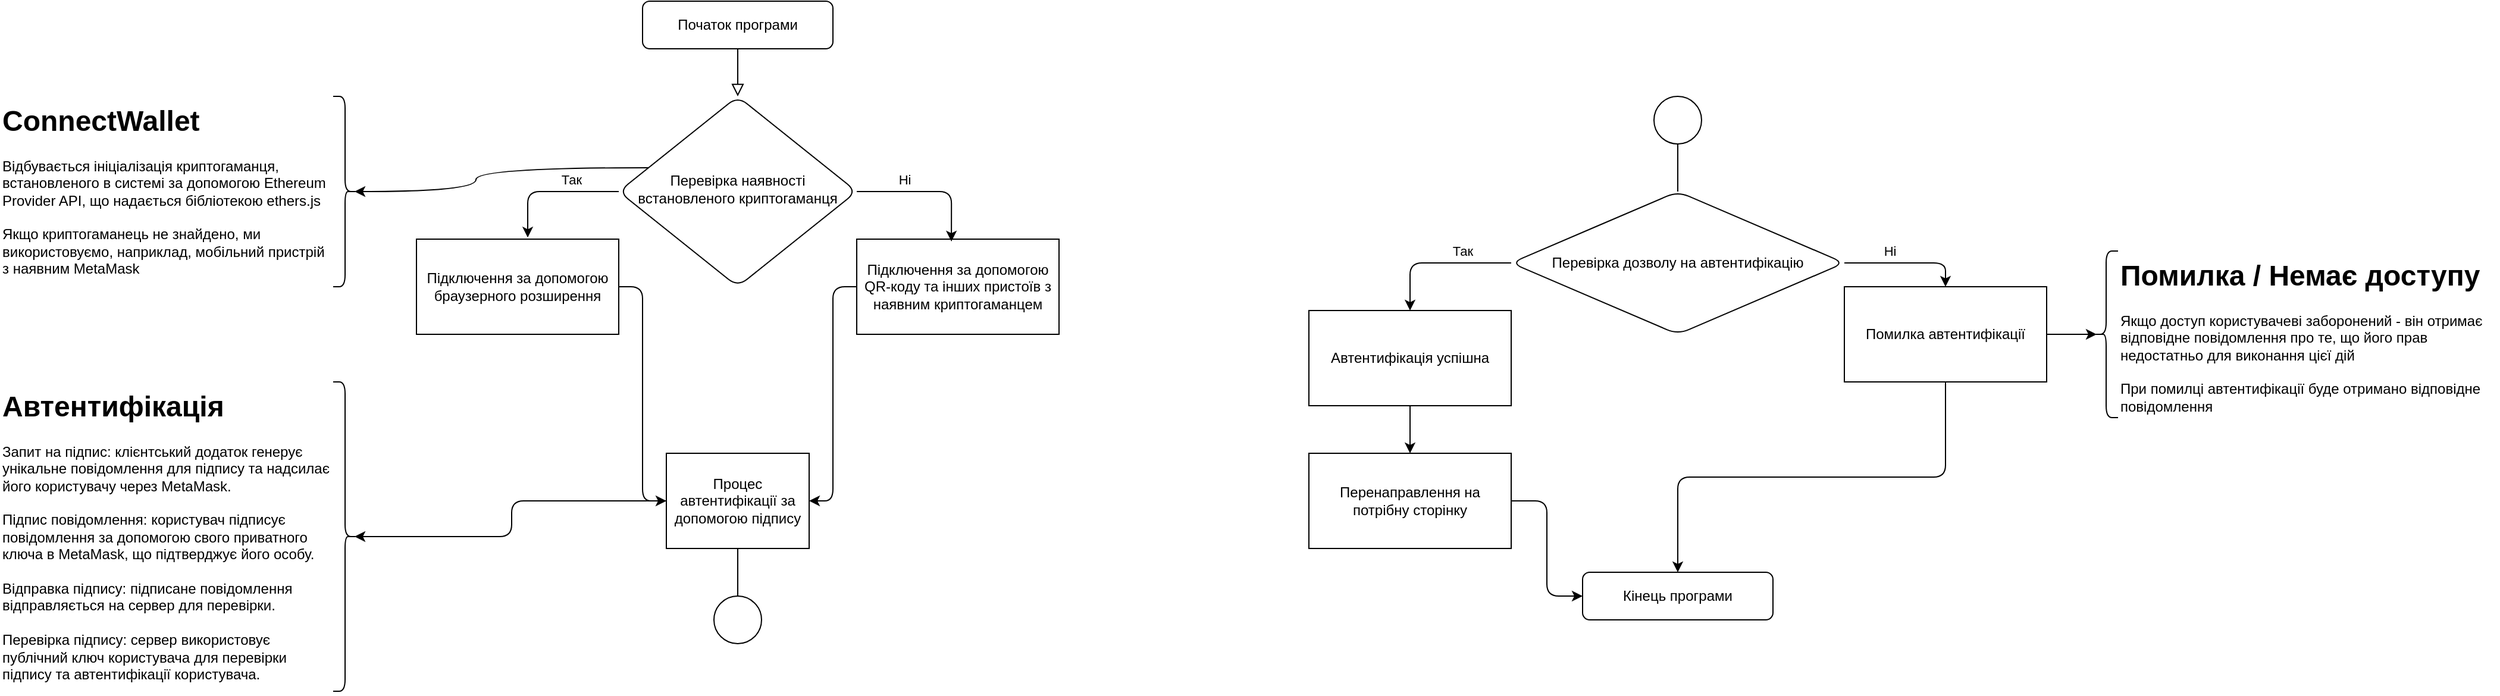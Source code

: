 <mxfile version="24.4.0" type="github">
  <diagram id="C5RBs43oDa-KdzZeNtuy" name="Page-1">
    <mxGraphModel dx="3256" dy="854" grid="1" gridSize="10" guides="1" tooltips="1" connect="1" arrows="1" fold="1" page="1" pageScale="1" pageWidth="1169" pageHeight="827" background="#ffffff" math="0" shadow="0">
      <root>
        <mxCell id="WIyWlLk6GJQsqaUBKTNV-0" />
        <mxCell id="WIyWlLk6GJQsqaUBKTNV-1" parent="WIyWlLk6GJQsqaUBKTNV-0" />
        <mxCell id="WIyWlLk6GJQsqaUBKTNV-2" value="" style="rounded=1;html=1;jettySize=auto;orthogonalLoop=1;fontSize=11;endArrow=block;endFill=0;endSize=8;strokeWidth=1;shadow=0;labelBackgroundColor=none;edgeStyle=orthogonalEdgeStyle;" parent="WIyWlLk6GJQsqaUBKTNV-1" source="WIyWlLk6GJQsqaUBKTNV-3" target="WIyWlLk6GJQsqaUBKTNV-6" edge="1">
          <mxGeometry relative="1" as="geometry" />
        </mxCell>
        <mxCell id="WIyWlLk6GJQsqaUBKTNV-3" value="Початок програми" style="rounded=1;whiteSpace=wrap;html=1;fontSize=12;glass=0;strokeWidth=1;shadow=0;" parent="WIyWlLk6GJQsqaUBKTNV-1" vertex="1">
          <mxGeometry x="-480" y="120" width="160" height="40" as="geometry" />
        </mxCell>
        <mxCell id="u45l-e3sz1boXGOpI4xn-57" style="rounded=0;orthogonalLoop=1;jettySize=auto;html=1;entryX=0.1;entryY=0.5;entryDx=0;entryDy=0;entryPerimeter=0;edgeStyle=orthogonalEdgeStyle;curved=1;strokeColor=default;" edge="1" parent="WIyWlLk6GJQsqaUBKTNV-1" source="WIyWlLk6GJQsqaUBKTNV-6" target="u45l-e3sz1boXGOpI4xn-54">
          <mxGeometry relative="1" as="geometry">
            <mxPoint x="-710" y="280" as="targetPoint" />
            <Array as="points">
              <mxPoint x="-620" y="260" />
              <mxPoint x="-620" y="280" />
            </Array>
          </mxGeometry>
        </mxCell>
        <mxCell id="WIyWlLk6GJQsqaUBKTNV-6" value="Перевірка наявності встановленого криптогаманця" style="rhombus;whiteSpace=wrap;html=1;shadow=0;fontFamily=Helvetica;fontSize=12;align=center;strokeWidth=1;spacing=6;spacingTop=-4;rounded=1;" parent="WIyWlLk6GJQsqaUBKTNV-1" vertex="1">
          <mxGeometry x="-500" y="200" width="200" height="160" as="geometry" />
        </mxCell>
        <mxCell id="u45l-e3sz1boXGOpI4xn-14" style="edgeStyle=orthogonalEdgeStyle;rounded=1;orthogonalLoop=1;jettySize=auto;html=1;exitX=0.5;exitY=1;exitDx=0;exitDy=0;" edge="1" parent="WIyWlLk6GJQsqaUBKTNV-1">
          <mxGeometry relative="1" as="geometry">
            <mxPoint x="-540" y="400" as="sourcePoint" />
            <mxPoint x="-540" y="400" as="targetPoint" />
          </mxGeometry>
        </mxCell>
        <mxCell id="u45l-e3sz1boXGOpI4xn-27" style="edgeStyle=orthogonalEdgeStyle;rounded=1;orthogonalLoop=1;jettySize=auto;html=1;entryX=1;entryY=0.5;entryDx=0;entryDy=0;" edge="1" parent="WIyWlLk6GJQsqaUBKTNV-1" source="u45l-e3sz1boXGOpI4xn-20" target="u45l-e3sz1boXGOpI4xn-26">
          <mxGeometry relative="1" as="geometry" />
        </mxCell>
        <mxCell id="u45l-e3sz1boXGOpI4xn-20" value="Підключення за допомогою QR-коду та інших пристоїв з наявним криптогаманцем" style="rounded=0;whiteSpace=wrap;html=1;" vertex="1" parent="WIyWlLk6GJQsqaUBKTNV-1">
          <mxGeometry x="-300" y="320" width="170" height="80" as="geometry" />
        </mxCell>
        <mxCell id="u45l-e3sz1boXGOpI4xn-28" style="edgeStyle=orthogonalEdgeStyle;rounded=1;orthogonalLoop=1;jettySize=auto;html=1;entryX=0;entryY=0.5;entryDx=0;entryDy=0;" edge="1" parent="WIyWlLk6GJQsqaUBKTNV-1" source="u45l-e3sz1boXGOpI4xn-21" target="u45l-e3sz1boXGOpI4xn-26">
          <mxGeometry relative="1" as="geometry" />
        </mxCell>
        <mxCell id="u45l-e3sz1boXGOpI4xn-21" value="Підключення за допомогою браузерного розширення" style="rounded=0;whiteSpace=wrap;html=1;" vertex="1" parent="WIyWlLk6GJQsqaUBKTNV-1">
          <mxGeometry x="-670" y="320" width="170" height="80" as="geometry" />
        </mxCell>
        <mxCell id="u45l-e3sz1boXGOpI4xn-23" style="edgeStyle=orthogonalEdgeStyle;rounded=1;orthogonalLoop=1;jettySize=auto;html=1;entryX=0.468;entryY=0.025;entryDx=0;entryDy=0;entryPerimeter=0;" edge="1" parent="WIyWlLk6GJQsqaUBKTNV-1" source="WIyWlLk6GJQsqaUBKTNV-6" target="u45l-e3sz1boXGOpI4xn-20">
          <mxGeometry relative="1" as="geometry">
            <Array as="points">
              <mxPoint x="-220" y="280" />
            </Array>
          </mxGeometry>
        </mxCell>
        <mxCell id="u45l-e3sz1boXGOpI4xn-32" value="Ні" style="edgeLabel;html=1;align=center;verticalAlign=middle;resizable=0;points=[];rounded=1;" vertex="1" connectable="0" parent="u45l-e3sz1boXGOpI4xn-23">
          <mxGeometry x="-0.539" y="-3" relative="1" as="geometry">
            <mxPoint x="12" y="-13" as="offset" />
          </mxGeometry>
        </mxCell>
        <mxCell id="u45l-e3sz1boXGOpI4xn-24" style="edgeStyle=orthogonalEdgeStyle;rounded=1;orthogonalLoop=1;jettySize=auto;html=1;entryX=0.55;entryY=-0.017;entryDx=0;entryDy=0;entryPerimeter=0;" edge="1" parent="WIyWlLk6GJQsqaUBKTNV-1" source="WIyWlLk6GJQsqaUBKTNV-6" target="u45l-e3sz1boXGOpI4xn-21">
          <mxGeometry relative="1" as="geometry">
            <Array as="points">
              <mxPoint x="-576" y="280" />
            </Array>
          </mxGeometry>
        </mxCell>
        <mxCell id="u45l-e3sz1boXGOpI4xn-31" value="Так" style="edgeLabel;html=1;align=center;verticalAlign=middle;resizable=0;points=[];rounded=1;" vertex="1" connectable="0" parent="u45l-e3sz1boXGOpI4xn-24">
          <mxGeometry x="-0.444" y="1" relative="1" as="geometry">
            <mxPoint x="-8" y="-11" as="offset" />
          </mxGeometry>
        </mxCell>
        <mxCell id="u45l-e3sz1boXGOpI4xn-26" value="Процес автентифікації за допомогою підпису" style="rounded=0;whiteSpace=wrap;html=1;" vertex="1" parent="WIyWlLk6GJQsqaUBKTNV-1">
          <mxGeometry x="-460" y="500" width="120" height="80" as="geometry" />
        </mxCell>
        <mxCell id="u45l-e3sz1boXGOpI4xn-41" style="edgeStyle=orthogonalEdgeStyle;rounded=1;orthogonalLoop=1;jettySize=auto;html=1;entryX=0.5;entryY=0;entryDx=0;entryDy=0;" edge="1" parent="WIyWlLk6GJQsqaUBKTNV-1" source="u45l-e3sz1boXGOpI4xn-33" target="u45l-e3sz1boXGOpI4xn-38">
          <mxGeometry relative="1" as="geometry">
            <Array as="points">
              <mxPoint x="165" y="340" />
            </Array>
          </mxGeometry>
        </mxCell>
        <mxCell id="u45l-e3sz1boXGOpI4xn-43" value="Так" style="edgeLabel;html=1;align=center;verticalAlign=middle;resizable=0;points=[];rounded=1;" vertex="1" connectable="0" parent="u45l-e3sz1boXGOpI4xn-41">
          <mxGeometry x="-0.341" y="-3" relative="1" as="geometry">
            <mxPoint y="-7" as="offset" />
          </mxGeometry>
        </mxCell>
        <mxCell id="u45l-e3sz1boXGOpI4xn-49" style="edgeStyle=orthogonalEdgeStyle;rounded=1;orthogonalLoop=1;jettySize=auto;html=1;entryX=0.5;entryY=0;entryDx=0;entryDy=0;" edge="1" parent="WIyWlLk6GJQsqaUBKTNV-1" source="u45l-e3sz1boXGOpI4xn-33" target="u45l-e3sz1boXGOpI4xn-39">
          <mxGeometry relative="1" as="geometry">
            <Array as="points">
              <mxPoint x="615" y="340" />
            </Array>
          </mxGeometry>
        </mxCell>
        <mxCell id="u45l-e3sz1boXGOpI4xn-50" value="Ні" style="edgeLabel;html=1;align=center;verticalAlign=middle;resizable=0;points=[];rounded=1;" vertex="1" connectable="0" parent="u45l-e3sz1boXGOpI4xn-49">
          <mxGeometry x="-0.405" y="-2" relative="1" as="geometry">
            <mxPoint x="7" y="-12" as="offset" />
          </mxGeometry>
        </mxCell>
        <mxCell id="u45l-e3sz1boXGOpI4xn-33" value="&lt;div style=&quot;font-size: 12px;&quot;&gt;&lt;span style=&quot;background-color: initial;&quot;&gt;&lt;font style=&quot;font-size: 12px;&quot;&gt;Перевірка&amp;nbsp;&lt;/font&gt;&lt;/span&gt;&lt;span style=&quot;background-color: initial;&quot;&gt;дозволу на автентифікацію&lt;/span&gt;&lt;/div&gt;" style="rhombus;whiteSpace=wrap;html=1;rounded=1;align=center;verticalAlign=middle;horizontal=1;fontSize=10;" vertex="1" parent="WIyWlLk6GJQsqaUBKTNV-1">
          <mxGeometry x="250" y="280" width="280" height="120" as="geometry" />
        </mxCell>
        <mxCell id="u45l-e3sz1boXGOpI4xn-34" value="" style="ellipse;whiteSpace=wrap;html=1;aspect=fixed;rounded=1;" vertex="1" parent="WIyWlLk6GJQsqaUBKTNV-1">
          <mxGeometry x="-420" y="620" width="40" height="40" as="geometry" />
        </mxCell>
        <mxCell id="u45l-e3sz1boXGOpI4xn-35" value="" style="endArrow=none;html=1;rounded=1;exitX=0.5;exitY=0;exitDx=0;exitDy=0;entryX=0.5;entryY=1;entryDx=0;entryDy=0;" edge="1" parent="WIyWlLk6GJQsqaUBKTNV-1" source="u45l-e3sz1boXGOpI4xn-34" target="u45l-e3sz1boXGOpI4xn-26">
          <mxGeometry width="50" height="50" relative="1" as="geometry">
            <mxPoint x="-390" y="400" as="sourcePoint" />
            <mxPoint x="-340" y="350" as="targetPoint" />
          </mxGeometry>
        </mxCell>
        <mxCell id="u45l-e3sz1boXGOpI4xn-36" value="" style="ellipse;whiteSpace=wrap;html=1;aspect=fixed;rounded=1;" vertex="1" parent="WIyWlLk6GJQsqaUBKTNV-1">
          <mxGeometry x="370" y="200" width="40" height="40" as="geometry" />
        </mxCell>
        <mxCell id="u45l-e3sz1boXGOpI4xn-37" value="" style="endArrow=none;html=1;rounded=1;entryX=0.5;entryY=1;entryDx=0;entryDy=0;exitX=0.5;exitY=0;exitDx=0;exitDy=0;" edge="1" parent="WIyWlLk6GJQsqaUBKTNV-1" source="u45l-e3sz1boXGOpI4xn-33" target="u45l-e3sz1boXGOpI4xn-36">
          <mxGeometry width="50" height="50" relative="1" as="geometry">
            <mxPoint x="50" y="400" as="sourcePoint" />
            <mxPoint x="100" y="350" as="targetPoint" />
          </mxGeometry>
        </mxCell>
        <mxCell id="u45l-e3sz1boXGOpI4xn-46" style="edgeStyle=orthogonalEdgeStyle;rounded=1;orthogonalLoop=1;jettySize=auto;html=1;exitX=0.5;exitY=1;exitDx=0;exitDy=0;entryX=0.5;entryY=0;entryDx=0;entryDy=0;" edge="1" parent="WIyWlLk6GJQsqaUBKTNV-1" source="u45l-e3sz1boXGOpI4xn-38" target="u45l-e3sz1boXGOpI4xn-45">
          <mxGeometry relative="1" as="geometry" />
        </mxCell>
        <mxCell id="u45l-e3sz1boXGOpI4xn-38" value="Автентифікація успішна" style="rounded=0;whiteSpace=wrap;html=1;" vertex="1" parent="WIyWlLk6GJQsqaUBKTNV-1">
          <mxGeometry x="80" y="380" width="170" height="80" as="geometry" />
        </mxCell>
        <mxCell id="u45l-e3sz1boXGOpI4xn-48" style="edgeStyle=orthogonalEdgeStyle;rounded=1;orthogonalLoop=1;jettySize=auto;html=1;exitX=0.5;exitY=1;exitDx=0;exitDy=0;entryX=0.5;entryY=0;entryDx=0;entryDy=0;" edge="1" parent="WIyWlLk6GJQsqaUBKTNV-1" source="u45l-e3sz1boXGOpI4xn-39" target="u45l-e3sz1boXGOpI4xn-47">
          <mxGeometry relative="1" as="geometry" />
        </mxCell>
        <mxCell id="u45l-e3sz1boXGOpI4xn-39" value="Помилка автентифікації" style="rounded=0;whiteSpace=wrap;html=1;" vertex="1" parent="WIyWlLk6GJQsqaUBKTNV-1">
          <mxGeometry x="530" y="360" width="170" height="80" as="geometry" />
        </mxCell>
        <mxCell id="u45l-e3sz1boXGOpI4xn-52" style="edgeStyle=orthogonalEdgeStyle;rounded=1;orthogonalLoop=1;jettySize=auto;html=1;entryX=0;entryY=0.5;entryDx=0;entryDy=0;" edge="1" parent="WIyWlLk6GJQsqaUBKTNV-1" source="u45l-e3sz1boXGOpI4xn-45" target="u45l-e3sz1boXGOpI4xn-47">
          <mxGeometry relative="1" as="geometry" />
        </mxCell>
        <mxCell id="u45l-e3sz1boXGOpI4xn-45" value="Перенаправлення на потрібну сторінку" style="rounded=0;whiteSpace=wrap;html=1;" vertex="1" parent="WIyWlLk6GJQsqaUBKTNV-1">
          <mxGeometry x="80" y="500" width="170" height="80" as="geometry" />
        </mxCell>
        <mxCell id="u45l-e3sz1boXGOpI4xn-47" value="Кінець програми" style="rounded=1;whiteSpace=wrap;html=1;" vertex="1" parent="WIyWlLk6GJQsqaUBKTNV-1">
          <mxGeometry x="310" y="600" width="160" height="40" as="geometry" />
        </mxCell>
        <mxCell id="u45l-e3sz1boXGOpI4xn-54" value="" style="shape=curlyBracket;whiteSpace=wrap;html=1;rounded=1;flipH=1;labelPosition=right;verticalLabelPosition=middle;align=left;verticalAlign=middle;" vertex="1" parent="WIyWlLk6GJQsqaUBKTNV-1">
          <mxGeometry x="-740" y="200" width="20" height="160" as="geometry" />
        </mxCell>
        <mxCell id="u45l-e3sz1boXGOpI4xn-61" value="&lt;h1 style=&quot;margin-top: 0px;&quot;&gt;ConnectWallet&lt;/h1&gt;&lt;div&gt;Відбувається ініціалізація криптогаманця, встановленого в системі за допомогою Ethereum Provider API, що надається бібліотекою ethers.js&lt;/div&gt;&lt;div&gt;&lt;br&gt;&lt;/div&gt;&lt;div&gt;Якщо криптогаманець не знайдено, ми використовуємо, наприклад, мобільний пристрій з наявним MetaMask&lt;/div&gt;" style="text;html=1;whiteSpace=wrap;overflow=hidden;rounded=0;" vertex="1" parent="WIyWlLk6GJQsqaUBKTNV-1">
          <mxGeometry x="-1020" y="200" width="280" height="160" as="geometry" />
        </mxCell>
        <mxCell id="u45l-e3sz1boXGOpI4xn-62" value="" style="shape=curlyBracket;whiteSpace=wrap;html=1;rounded=1;flipH=1;labelPosition=right;verticalLabelPosition=middle;align=left;verticalAlign=middle;" vertex="1" parent="WIyWlLk6GJQsqaUBKTNV-1">
          <mxGeometry x="-740" y="440" width="20" height="260" as="geometry" />
        </mxCell>
        <mxCell id="u45l-e3sz1boXGOpI4xn-64" style="edgeStyle=orthogonalEdgeStyle;rounded=1;orthogonalLoop=1;jettySize=auto;html=1;entryX=0.1;entryY=0.5;entryDx=0;entryDy=0;entryPerimeter=0;" edge="1" parent="WIyWlLk6GJQsqaUBKTNV-1" source="u45l-e3sz1boXGOpI4xn-26" target="u45l-e3sz1boXGOpI4xn-62">
          <mxGeometry relative="1" as="geometry" />
        </mxCell>
        <mxCell id="u45l-e3sz1boXGOpI4xn-66" value="&lt;h1 style=&quot;margin-top: 0px;&quot;&gt;Автентифікація&lt;/h1&gt;&lt;div&gt;&lt;div&gt;Запит на підпис: клієнтський додаток генерує унікальне повідомлення для підпису та надсилає його користувачу через MetaMask.&lt;/div&gt;&lt;div&gt;&lt;br&gt;&lt;/div&gt;&lt;div&gt;Підпис повідомлення: користувач підписує повідомлення за допомогою свого приватного ключа в MetaMask, що підтверджує його особу.&lt;/div&gt;&lt;div&gt;&lt;br&gt;&lt;/div&gt;&lt;div&gt;Відправка підпису: підписане повідомлення відправляється на сервер для перевірки.&lt;/div&gt;&lt;div&gt;&lt;br&gt;&lt;/div&gt;&lt;div&gt;Перевірка підпису: сервер використовує публічний ключ користувача для перевірки підпису та автентифікації користувача.&lt;/div&gt;&lt;/div&gt;" style="text;html=1;whiteSpace=wrap;overflow=hidden;rounded=0;" vertex="1" parent="WIyWlLk6GJQsqaUBKTNV-1">
          <mxGeometry x="-1020" y="440" width="280" height="260" as="geometry" />
        </mxCell>
        <mxCell id="u45l-e3sz1boXGOpI4xn-67" value="" style="shape=curlyBracket;whiteSpace=wrap;html=1;rounded=1;labelPosition=left;verticalLabelPosition=middle;align=right;verticalAlign=middle;" vertex="1" parent="WIyWlLk6GJQsqaUBKTNV-1">
          <mxGeometry x="740" y="330" width="20" height="140" as="geometry" />
        </mxCell>
        <mxCell id="u45l-e3sz1boXGOpI4xn-68" style="edgeStyle=orthogonalEdgeStyle;rounded=1;orthogonalLoop=1;jettySize=auto;html=1;exitX=1;exitY=0.5;exitDx=0;exitDy=0;entryX=0.1;entryY=0.5;entryDx=0;entryDy=0;entryPerimeter=0;" edge="1" parent="WIyWlLk6GJQsqaUBKTNV-1" source="u45l-e3sz1boXGOpI4xn-39" target="u45l-e3sz1boXGOpI4xn-67">
          <mxGeometry relative="1" as="geometry" />
        </mxCell>
        <mxCell id="u45l-e3sz1boXGOpI4xn-70" value="&lt;h1 style=&quot;margin-top: 0px;&quot;&gt;Помилка / Немає доступу&lt;/h1&gt;&lt;div&gt;Якщо доступ користувачеві заборонений - він отримає відповідне повідомлення про те, що його прав недостатньо для виконання цієї дій&lt;/div&gt;&lt;div&gt;&lt;br&gt;&lt;/div&gt;&lt;div&gt;При помилці автентифікації буде отримано відповідне повідомлення&lt;/div&gt;" style="text;html=1;whiteSpace=wrap;overflow=hidden;rounded=0;" vertex="1" parent="WIyWlLk6GJQsqaUBKTNV-1">
          <mxGeometry x="760" y="330" width="320" height="140" as="geometry" />
        </mxCell>
      </root>
    </mxGraphModel>
  </diagram>
</mxfile>
